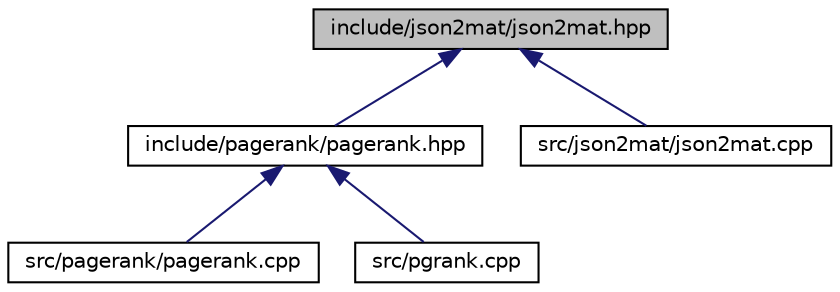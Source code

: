 digraph "include/json2mat/json2mat.hpp"
{
 // LATEX_PDF_SIZE
  edge [fontname="Helvetica",fontsize="10",labelfontname="Helvetica",labelfontsize="10"];
  node [fontname="Helvetica",fontsize="10",shape=record];
  Node1 [label="include/json2mat/json2mat.hpp",height=0.2,width=0.4,color="black", fillcolor="grey75", style="filled", fontcolor="black",tooltip=" "];
  Node1 -> Node2 [dir="back",color="midnightblue",fontsize="10",style="solid",fontname="Helvetica"];
  Node2 [label="include/pagerank/pagerank.hpp",height=0.2,width=0.4,color="black", fillcolor="white", style="filled",URL="$pagerank_8hpp.html",tooltip=" "];
  Node2 -> Node3 [dir="back",color="midnightblue",fontsize="10",style="solid",fontname="Helvetica"];
  Node3 [label="src/pagerank/pagerank.cpp",height=0.2,width=0.4,color="black", fillcolor="white", style="filled",URL="$pagerank_8cpp_source.html",tooltip=" "];
  Node2 -> Node4 [dir="back",color="midnightblue",fontsize="10",style="solid",fontname="Helvetica"];
  Node4 [label="src/pgrank.cpp",height=0.2,width=0.4,color="black", fillcolor="white", style="filled",URL="$pgrank_8cpp_source.html",tooltip=" "];
  Node1 -> Node5 [dir="back",color="midnightblue",fontsize="10",style="solid",fontname="Helvetica"];
  Node5 [label="src/json2mat/json2mat.cpp",height=0.2,width=0.4,color="black", fillcolor="white", style="filled",URL="$json2mat_8cpp_source.html",tooltip=" "];
}
